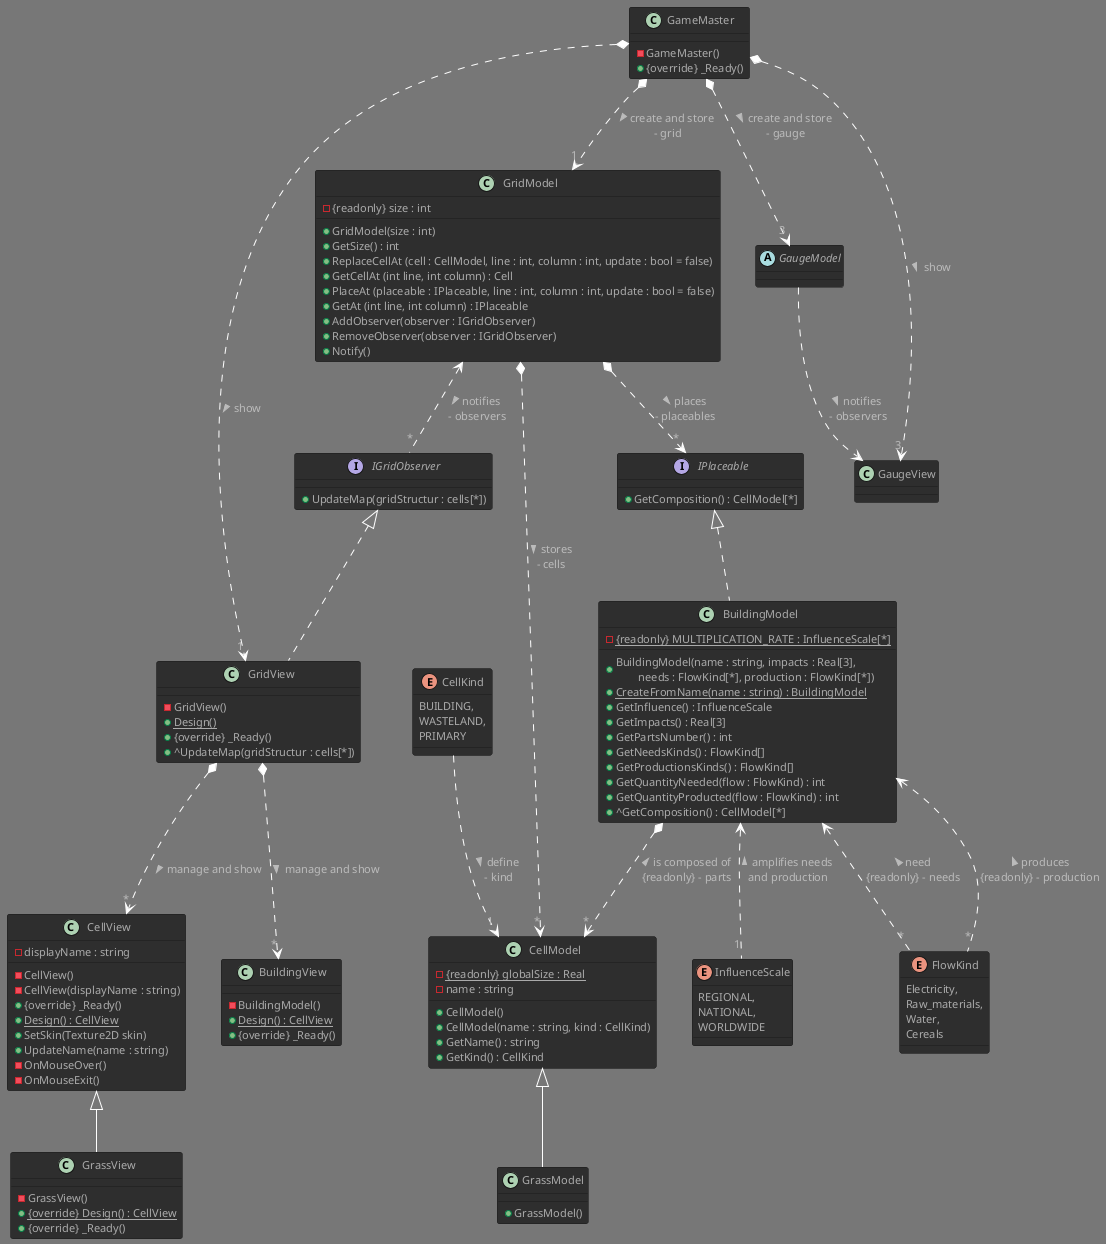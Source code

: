 @startuml
!theme reddress-darkgreen

/' HOME / MASTER / START '/
class GameMaster{
    - GameMaster()
    + {override} _Ready()
}
GameMaster *..> "1"GridModel : > create and store\n - grid
GameMaster *..> "3"GaugeModel : > create and store\n - gauge
GameMaster *..> "1"GridView : > show
GameMaster *..> "3"GaugeView : > show

/' MODELS '/
class CellModel { /' TAG: Immutable '/
    - {static} {readonly} globalSize : Real
    - name : string
    + CellModel() 
    + CellModel(name : string, kind : CellKind)
    + GetName() : string
    + GetKind() : CellKind
}

enum CellKind{
    BUILDING,
    WASTELAND,
    PRIMARY
}
CellKind ..> "1"CellModel : > define\n - kind

class GrassModel extends CellModel {
    + GrassModel()
}

class GridModel{
    - {readonly} size : int
    + GridModel(size : int)
    + GetSize() : int
    + ReplaceCellAt (cell : CellModel, line : int, column : int, update : bool = false)
    + GetCellAt (int line, int column) : Cell
     /' argument specifies the position of the first cell, the rest is calculated by the grid itself: '/
    + PlaceAt (placeable : IPlaceable, line : int, column : int, update : bool = false)
    + GetAt (int line, int column) : IPlaceable
    + AddObserver(observer : IGridObserver)
    + RemoveObserver(observer : IGridObserver)
    + Notify() /' notify public: so you can request a forced update '/
}
GridModel *..> "*"CellModel : > stores\n- cells
GridModel <.. "*"IGridObserver : > notifies\n - observers
GridModel *..> "*"IPlaceable : > places\n- placeables   /' (Vector2I, IPlaceable)[*] '/

interface IGridObserver{
    + UpdateMap(gridStructur : cells[*])
}

interface IPlaceable{
    + GetComposition() : CellModel[*]
}

class BuildingModel implements IPlaceable { /' TAG: Immutable '/
    + BuildingModel(name : string, impacts : Real[3],\n\tneeds : FlowKind[*], production : FlowKind[*])
    + {static} CreateFromName(name : string) : BuildingModel
    - {static} {readonly} MULTIPLICATION_RATE : InfluenceScale[*]
    /' MULTIPLICATION_RATE : (InfluenceScale, int)[*]
    - {readonly} name : string
    - {readonly} impacts : Real[3]
    /' - needs : (FlowKind, int)[*] '/
    /' - production : (FlowKind, int)[*] '/
    + GetInfluence() : InfluenceScale
    + GetImpacts() : Real[3]
    + GetPartsNumber() : int
    + GetNeedsKinds() : FlowKind[]
    + GetProductionsKinds() : FlowKind[]
    + GetQuantityNeeded(flow : FlowKind) : int
    + GetQuantityProducted(flow : FlowKind) : int
    + ^GetComposition() : CellModel[*]
}
BuildingModel <.. "1"InfluenceScale : < amplifies needs\n and production
BuildingModel <.. "*"FlowKind : < need\n{readonly} - needs
BuildingModel <.. "*"FlowKind : < produces\n{readonly} - production
BuildingModel *..> "*"CellModel : < is composed of\n{readonly} - parts


enum FlowKind{
    Electricity,
    Raw_materials,
    Water,
    Cereals
}

enum InfluenceScale{
    REGIONAL,
    NATIONAL,
    WORLDWIDE
}

abstract GaugeModel
GaugeModel ..> GaugeView : > notifies\n - observers

/' VUES '/
class CellView {
    - displayName : string
    - CellView()
    - CellView(displayName : string) 
    + {override} _Ready()
    + {static} Design() : CellView
    + SetSkin(Texture2D skin)
    + UpdateName(name : string)
    /' events '/ 
    - OnMouseOver()
    - OnMouseExit()
}

class GrassView extends CellView {
    - GrassView()
    + {static} {override} Design() : CellView
    + {override} _Ready()
}

class GridView implements IGridObserver {
    - GridView()
    + {static} Design()
    + {override} _Ready()
    + ^UpdateMap(gridStructur : cells[*])
}
GridView *..> "*"CellView : > manage and show
GridView *..> "*"BuildingView : > manage and show

/' OBSERVERS '/
class BuildingView {
    - BuildingModel()
    + {static} Design() : CellView
    + {override} _Ready() /' set children skin here '/
}


/' possibly add the DataManager '/
@enduml
